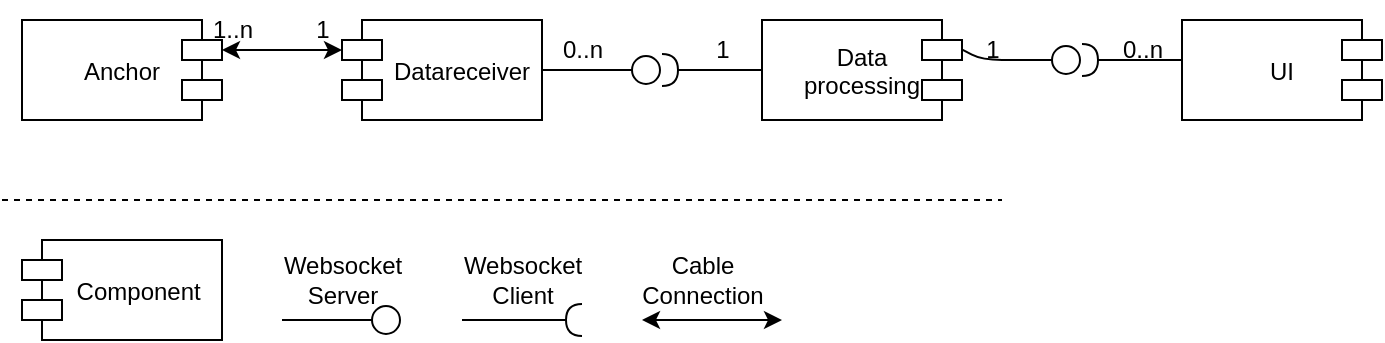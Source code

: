 <mxfile>
    <diagram id="1VWb1npAQaZQmwv4Kfzu" name="Page-1">
        <mxGraphModel dx="873" dy="497" grid="1" gridSize="10" guides="1" tooltips="1" connect="1" arrows="1" fold="1" page="1" pageScale="1" pageWidth="850" pageHeight="1100" math="0" shadow="0">
            <root>
                <mxCell id="0"/>
                <mxCell id="1" parent="0"/>
                <mxCell id="2" value="Anchor" style="shape=module;align=left;spacingLeft=20;align=center;verticalAlign=middle;direction=west;fontStyle=0;overflow=block;" vertex="1" parent="1">
                    <mxGeometry x="90" y="260" width="100" height="50" as="geometry"/>
                </mxCell>
                <mxCell id="4" value="Datareceiver" style="shape=module;align=left;spacingLeft=20;align=center;verticalAlign=middle;" vertex="1" parent="1">
                    <mxGeometry x="250" y="260" width="100" height="50" as="geometry"/>
                </mxCell>
                <mxCell id="5" value="" style="endArrow=classic;startArrow=classic;html=1;exitX=0;exitY=0;exitDx=0;exitDy=35;entryX=0;entryY=0;entryDx=0;entryDy=15;entryPerimeter=0;exitPerimeter=0;" edge="1" parent="1" source="2" target="4">
                    <mxGeometry width="50" height="50" relative="1" as="geometry">
                        <mxPoint x="400" y="360" as="sourcePoint"/>
                        <mxPoint x="450" y="310" as="targetPoint"/>
                    </mxGeometry>
                </mxCell>
                <mxCell id="7" value="" style="endArrow=circle;html=1;exitX=1;exitY=0.5;exitDx=0;exitDy=0;endFill=0;" edge="1" parent="1" source="4">
                    <mxGeometry width="50" height="50" relative="1" as="geometry">
                        <mxPoint x="400" y="360" as="sourcePoint"/>
                        <mxPoint x="410" y="285" as="targetPoint"/>
                        <Array as="points">
                            <mxPoint x="360" y="285"/>
                        </Array>
                    </mxGeometry>
                </mxCell>
                <mxCell id="8" value="" style="endArrow=halfCircle;html=1;endFill=0;exitX=1;exitY=0.5;exitDx=0;exitDy=0;" edge="1" parent="1" source="9">
                    <mxGeometry width="50" height="50" relative="1" as="geometry">
                        <mxPoint x="460" y="285" as="sourcePoint"/>
                        <mxPoint x="410" y="285" as="targetPoint"/>
                        <Array as="points"/>
                    </mxGeometry>
                </mxCell>
                <mxCell id="9" value="Data&#10;processing" style="shape=module;align=left;spacingLeft=20;align=center;verticalAlign=middle;direction=west;labelPadding=0;overflow=block;" vertex="1" parent="1">
                    <mxGeometry x="460" y="260" width="100" height="50" as="geometry"/>
                </mxCell>
                <mxCell id="10" value="" style="endArrow=circle;html=1;exitX=-0.004;exitY=0.49;exitDx=0;exitDy=0;endFill=0;exitPerimeter=0;startArrow=none;" edge="1" parent="1" source="22">
                    <mxGeometry width="50" height="50" relative="1" as="geometry">
                        <mxPoint x="560" y="280" as="sourcePoint"/>
                        <mxPoint x="620" y="280" as="targetPoint"/>
                        <Array as="points">
                            <mxPoint x="570" y="280"/>
                        </Array>
                    </mxGeometry>
                </mxCell>
                <mxCell id="11" value="" style="endArrow=halfCircle;html=1;endFill=0;exitX=1;exitY=0.5;exitDx=0;exitDy=0;" edge="1" parent="1">
                    <mxGeometry width="50" height="50" relative="1" as="geometry">
                        <mxPoint x="670" y="280" as="sourcePoint"/>
                        <mxPoint x="620" y="280" as="targetPoint"/>
                        <Array as="points"/>
                    </mxGeometry>
                </mxCell>
                <mxCell id="12" value="UI" style="shape=module;align=left;spacingLeft=20;align=center;verticalAlign=middle;direction=west;labelPadding=0;overflow=block;" vertex="1" parent="1">
                    <mxGeometry x="670" y="260" width="100" height="50" as="geometry"/>
                </mxCell>
                <mxCell id="13" value="" style="endArrow=circle;html=1;endFill=0;" edge="1" parent="1">
                    <mxGeometry width="50" height="50" relative="1" as="geometry">
                        <mxPoint x="220" y="410" as="sourcePoint"/>
                        <mxPoint x="280" y="410" as="targetPoint"/>
                    </mxGeometry>
                </mxCell>
                <mxCell id="14" value="     Component" style="shape=module;align=left;spacingLeft=20;align=center;verticalAlign=middle;direction=east;fontStyle=0;overflow=block;noLabel=0;" vertex="1" parent="1">
                    <mxGeometry x="90" y="370" width="100" height="50" as="geometry"/>
                </mxCell>
                <mxCell id="16" value="Websocket&lt;br&gt;Server" style="text;html=1;align=center;verticalAlign=middle;resizable=0;points=[];autosize=1;strokeColor=none;fillColor=none;" vertex="1" parent="1">
                    <mxGeometry x="210" y="370" width="80" height="40" as="geometry"/>
                </mxCell>
                <mxCell id="18" value="" style="endArrow=halfCircle;html=1;endFill=0;" edge="1" parent="1">
                    <mxGeometry width="50" height="50" relative="1" as="geometry">
                        <mxPoint x="310" y="410" as="sourcePoint"/>
                        <mxPoint x="370" y="410" as="targetPoint"/>
                    </mxGeometry>
                </mxCell>
                <mxCell id="19" value="Websocket&lt;br&gt;Client" style="text;html=1;align=center;verticalAlign=middle;resizable=0;points=[];autosize=1;strokeColor=none;fillColor=none;" vertex="1" parent="1">
                    <mxGeometry x="300" y="370" width="80" height="40" as="geometry"/>
                </mxCell>
                <mxCell id="20" value="0..n" style="text;html=1;align=center;verticalAlign=middle;resizable=0;points=[];autosize=1;strokeColor=none;fillColor=none;" vertex="1" parent="1">
                    <mxGeometry x="350" y="260" width="40" height="30" as="geometry"/>
                </mxCell>
                <mxCell id="21" value="1" style="text;html=1;align=center;verticalAlign=middle;resizable=0;points=[];autosize=1;strokeColor=none;fillColor=none;" vertex="1" parent="1">
                    <mxGeometry x="425" y="260" width="30" height="30" as="geometry"/>
                </mxCell>
                <mxCell id="25" value="" style="endArrow=none;html=1;exitX=0;exitY=0;exitDx=0;exitDy=35;endFill=0;exitPerimeter=0;" edge="1" parent="1" source="9" target="22">
                    <mxGeometry width="50" height="50" relative="1" as="geometry">
                        <mxPoint x="560" y="275" as="sourcePoint"/>
                        <mxPoint x="620" y="280" as="targetPoint"/>
                        <Array as="points"/>
                    </mxGeometry>
                </mxCell>
                <mxCell id="22" value="1" style="text;html=1;align=center;verticalAlign=middle;resizable=0;points=[];autosize=1;strokeColor=none;fillColor=none;" vertex="1" parent="1">
                    <mxGeometry x="560" y="260" width="30" height="30" as="geometry"/>
                </mxCell>
                <mxCell id="26" value="0..n" style="text;html=1;align=center;verticalAlign=middle;resizable=0;points=[];autosize=1;strokeColor=none;fillColor=none;" vertex="1" parent="1">
                    <mxGeometry x="630" y="260" width="40" height="30" as="geometry"/>
                </mxCell>
                <mxCell id="27" value="1..n" style="text;html=1;align=center;verticalAlign=middle;resizable=0;points=[];autosize=1;strokeColor=none;fillColor=none;" vertex="1" parent="1">
                    <mxGeometry x="175" y="250" width="40" height="30" as="geometry"/>
                </mxCell>
                <mxCell id="28" value="1" style="text;html=1;align=center;verticalAlign=middle;resizable=0;points=[];autosize=1;strokeColor=none;fillColor=none;" vertex="1" parent="1">
                    <mxGeometry x="225" y="250" width="30" height="30" as="geometry"/>
                </mxCell>
                <mxCell id="29" value="" style="endArrow=none;dashed=1;html=1;" edge="1" parent="1">
                    <mxGeometry width="50" height="50" relative="1" as="geometry">
                        <mxPoint x="80" y="350" as="sourcePoint"/>
                        <mxPoint x="580" y="350" as="targetPoint"/>
                    </mxGeometry>
                </mxCell>
                <mxCell id="30" value="" style="endArrow=classic;startArrow=classic;html=1;" edge="1" parent="1">
                    <mxGeometry width="50" height="50" relative="1" as="geometry">
                        <mxPoint x="400" y="410" as="sourcePoint"/>
                        <mxPoint x="470" y="410" as="targetPoint"/>
                    </mxGeometry>
                </mxCell>
                <mxCell id="31" value="Cable&lt;br&gt;Connection" style="text;html=1;align=center;verticalAlign=middle;resizable=0;points=[];autosize=1;strokeColor=none;fillColor=none;" vertex="1" parent="1">
                    <mxGeometry x="390" y="370" width="80" height="40" as="geometry"/>
                </mxCell>
            </root>
        </mxGraphModel>
    </diagram>
</mxfile>